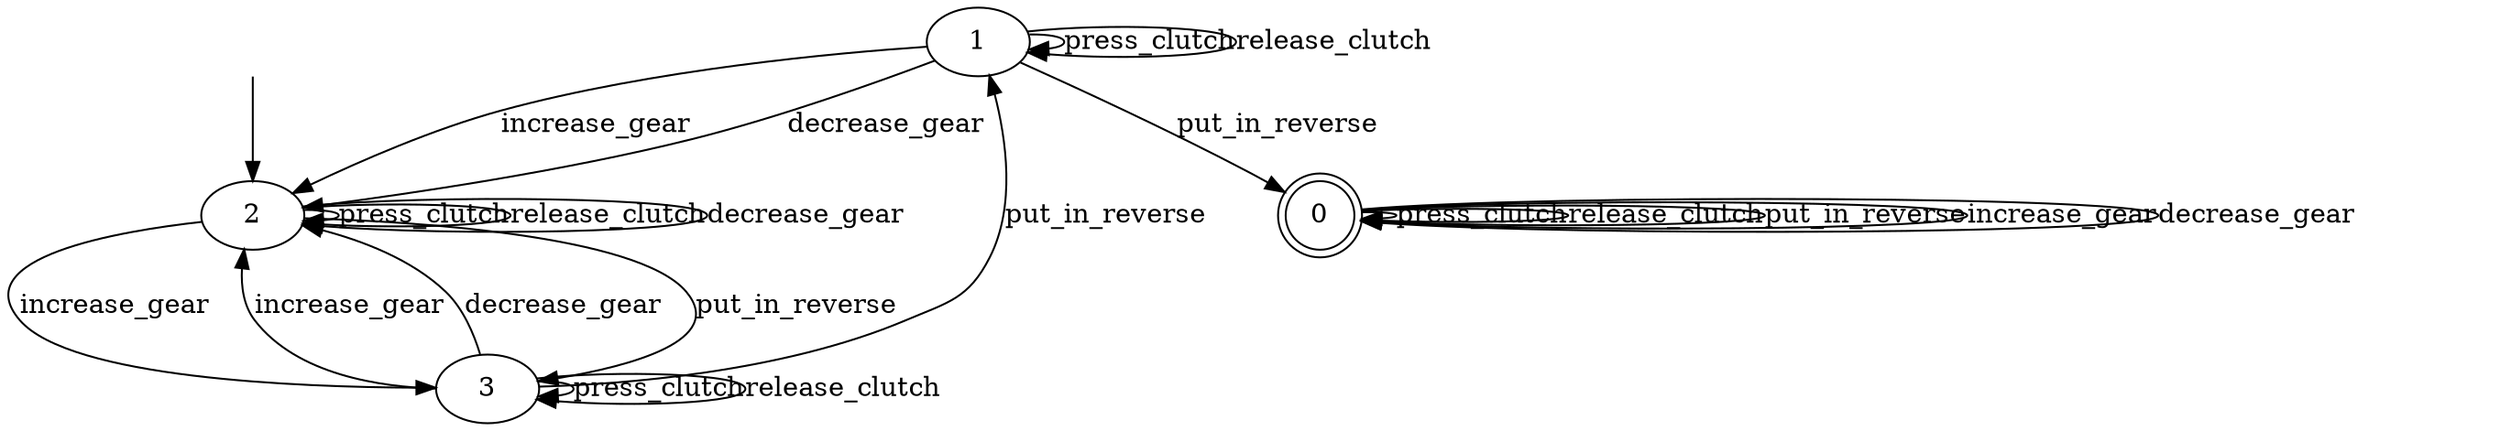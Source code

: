 digraph "output/gearbox_dfa_a" {
0 [label=0, shape=doublecircle];
1 [label=1];
2 [label=2];
3 [label=3];
0 -> 0  [label=press_clutch];
0 -> 0  [label=release_clutch];
0 -> 0  [label=put_in_reverse];
0 -> 0  [label=increase_gear];
0 -> 0  [label=decrease_gear];
1 -> 1  [label=press_clutch];
1 -> 1  [label=release_clutch];
1 -> 0  [label=put_in_reverse];
1 -> 2  [label=increase_gear];
1 -> 2  [label=decrease_gear];
2 -> 2  [label=press_clutch];
2 -> 2  [label=release_clutch];
2 -> 3  [label=put_in_reverse];
2 -> 3  [label=increase_gear];
2 -> 2  [label=decrease_gear];
3 -> 3  [label=press_clutch];
3 -> 3  [label=release_clutch];
3 -> 1  [label=put_in_reverse];
3 -> 2  [label=increase_gear];
3 -> 2  [label=decrease_gear];
__start0 [label="", shape=none];
__start0 -> 2  [label=""];
}
